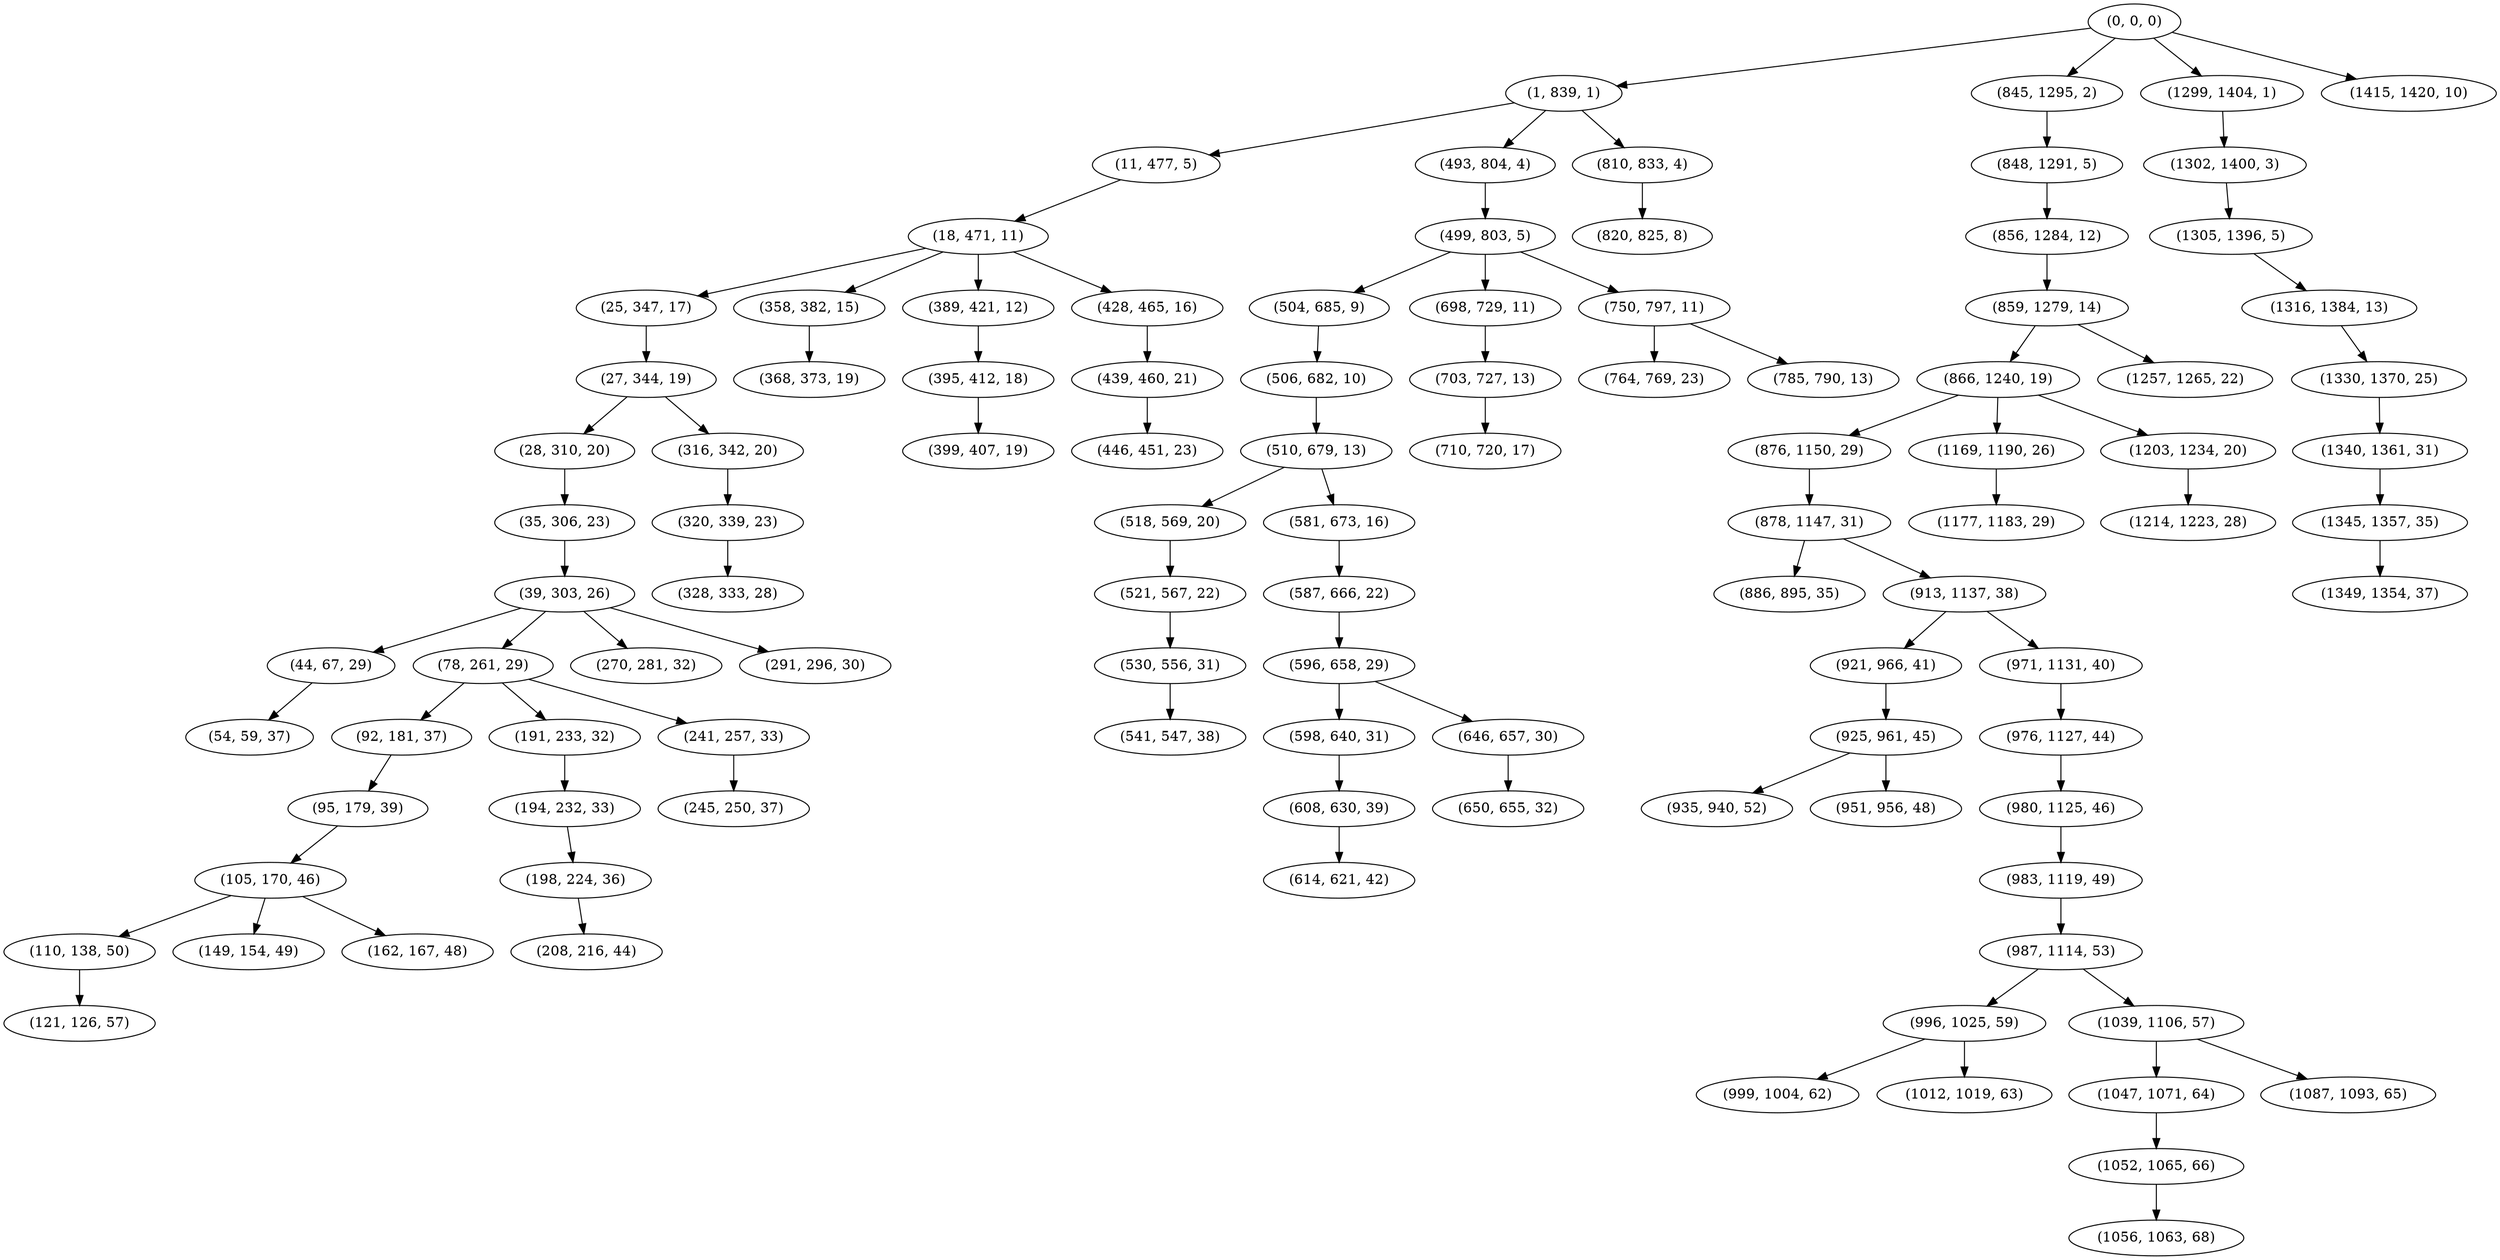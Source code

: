 digraph tree {
    "(0, 0, 0)";
    "(1, 839, 1)";
    "(11, 477, 5)";
    "(18, 471, 11)";
    "(25, 347, 17)";
    "(27, 344, 19)";
    "(28, 310, 20)";
    "(35, 306, 23)";
    "(39, 303, 26)";
    "(44, 67, 29)";
    "(54, 59, 37)";
    "(78, 261, 29)";
    "(92, 181, 37)";
    "(95, 179, 39)";
    "(105, 170, 46)";
    "(110, 138, 50)";
    "(121, 126, 57)";
    "(149, 154, 49)";
    "(162, 167, 48)";
    "(191, 233, 32)";
    "(194, 232, 33)";
    "(198, 224, 36)";
    "(208, 216, 44)";
    "(241, 257, 33)";
    "(245, 250, 37)";
    "(270, 281, 32)";
    "(291, 296, 30)";
    "(316, 342, 20)";
    "(320, 339, 23)";
    "(328, 333, 28)";
    "(358, 382, 15)";
    "(368, 373, 19)";
    "(389, 421, 12)";
    "(395, 412, 18)";
    "(399, 407, 19)";
    "(428, 465, 16)";
    "(439, 460, 21)";
    "(446, 451, 23)";
    "(493, 804, 4)";
    "(499, 803, 5)";
    "(504, 685, 9)";
    "(506, 682, 10)";
    "(510, 679, 13)";
    "(518, 569, 20)";
    "(521, 567, 22)";
    "(530, 556, 31)";
    "(541, 547, 38)";
    "(581, 673, 16)";
    "(587, 666, 22)";
    "(596, 658, 29)";
    "(598, 640, 31)";
    "(608, 630, 39)";
    "(614, 621, 42)";
    "(646, 657, 30)";
    "(650, 655, 32)";
    "(698, 729, 11)";
    "(703, 727, 13)";
    "(710, 720, 17)";
    "(750, 797, 11)";
    "(764, 769, 23)";
    "(785, 790, 13)";
    "(810, 833, 4)";
    "(820, 825, 8)";
    "(845, 1295, 2)";
    "(848, 1291, 5)";
    "(856, 1284, 12)";
    "(859, 1279, 14)";
    "(866, 1240, 19)";
    "(876, 1150, 29)";
    "(878, 1147, 31)";
    "(886, 895, 35)";
    "(913, 1137, 38)";
    "(921, 966, 41)";
    "(925, 961, 45)";
    "(935, 940, 52)";
    "(951, 956, 48)";
    "(971, 1131, 40)";
    "(976, 1127, 44)";
    "(980, 1125, 46)";
    "(983, 1119, 49)";
    "(987, 1114, 53)";
    "(996, 1025, 59)";
    "(999, 1004, 62)";
    "(1012, 1019, 63)";
    "(1039, 1106, 57)";
    "(1047, 1071, 64)";
    "(1052, 1065, 66)";
    "(1056, 1063, 68)";
    "(1087, 1093, 65)";
    "(1169, 1190, 26)";
    "(1177, 1183, 29)";
    "(1203, 1234, 20)";
    "(1214, 1223, 28)";
    "(1257, 1265, 22)";
    "(1299, 1404, 1)";
    "(1302, 1400, 3)";
    "(1305, 1396, 5)";
    "(1316, 1384, 13)";
    "(1330, 1370, 25)";
    "(1340, 1361, 31)";
    "(1345, 1357, 35)";
    "(1349, 1354, 37)";
    "(1415, 1420, 10)";
    "(0, 0, 0)" -> "(1, 839, 1)";
    "(0, 0, 0)" -> "(845, 1295, 2)";
    "(0, 0, 0)" -> "(1299, 1404, 1)";
    "(0, 0, 0)" -> "(1415, 1420, 10)";
    "(1, 839, 1)" -> "(11, 477, 5)";
    "(1, 839, 1)" -> "(493, 804, 4)";
    "(1, 839, 1)" -> "(810, 833, 4)";
    "(11, 477, 5)" -> "(18, 471, 11)";
    "(18, 471, 11)" -> "(25, 347, 17)";
    "(18, 471, 11)" -> "(358, 382, 15)";
    "(18, 471, 11)" -> "(389, 421, 12)";
    "(18, 471, 11)" -> "(428, 465, 16)";
    "(25, 347, 17)" -> "(27, 344, 19)";
    "(27, 344, 19)" -> "(28, 310, 20)";
    "(27, 344, 19)" -> "(316, 342, 20)";
    "(28, 310, 20)" -> "(35, 306, 23)";
    "(35, 306, 23)" -> "(39, 303, 26)";
    "(39, 303, 26)" -> "(44, 67, 29)";
    "(39, 303, 26)" -> "(78, 261, 29)";
    "(39, 303, 26)" -> "(270, 281, 32)";
    "(39, 303, 26)" -> "(291, 296, 30)";
    "(44, 67, 29)" -> "(54, 59, 37)";
    "(78, 261, 29)" -> "(92, 181, 37)";
    "(78, 261, 29)" -> "(191, 233, 32)";
    "(78, 261, 29)" -> "(241, 257, 33)";
    "(92, 181, 37)" -> "(95, 179, 39)";
    "(95, 179, 39)" -> "(105, 170, 46)";
    "(105, 170, 46)" -> "(110, 138, 50)";
    "(105, 170, 46)" -> "(149, 154, 49)";
    "(105, 170, 46)" -> "(162, 167, 48)";
    "(110, 138, 50)" -> "(121, 126, 57)";
    "(191, 233, 32)" -> "(194, 232, 33)";
    "(194, 232, 33)" -> "(198, 224, 36)";
    "(198, 224, 36)" -> "(208, 216, 44)";
    "(241, 257, 33)" -> "(245, 250, 37)";
    "(316, 342, 20)" -> "(320, 339, 23)";
    "(320, 339, 23)" -> "(328, 333, 28)";
    "(358, 382, 15)" -> "(368, 373, 19)";
    "(389, 421, 12)" -> "(395, 412, 18)";
    "(395, 412, 18)" -> "(399, 407, 19)";
    "(428, 465, 16)" -> "(439, 460, 21)";
    "(439, 460, 21)" -> "(446, 451, 23)";
    "(493, 804, 4)" -> "(499, 803, 5)";
    "(499, 803, 5)" -> "(504, 685, 9)";
    "(499, 803, 5)" -> "(698, 729, 11)";
    "(499, 803, 5)" -> "(750, 797, 11)";
    "(504, 685, 9)" -> "(506, 682, 10)";
    "(506, 682, 10)" -> "(510, 679, 13)";
    "(510, 679, 13)" -> "(518, 569, 20)";
    "(510, 679, 13)" -> "(581, 673, 16)";
    "(518, 569, 20)" -> "(521, 567, 22)";
    "(521, 567, 22)" -> "(530, 556, 31)";
    "(530, 556, 31)" -> "(541, 547, 38)";
    "(581, 673, 16)" -> "(587, 666, 22)";
    "(587, 666, 22)" -> "(596, 658, 29)";
    "(596, 658, 29)" -> "(598, 640, 31)";
    "(596, 658, 29)" -> "(646, 657, 30)";
    "(598, 640, 31)" -> "(608, 630, 39)";
    "(608, 630, 39)" -> "(614, 621, 42)";
    "(646, 657, 30)" -> "(650, 655, 32)";
    "(698, 729, 11)" -> "(703, 727, 13)";
    "(703, 727, 13)" -> "(710, 720, 17)";
    "(750, 797, 11)" -> "(764, 769, 23)";
    "(750, 797, 11)" -> "(785, 790, 13)";
    "(810, 833, 4)" -> "(820, 825, 8)";
    "(845, 1295, 2)" -> "(848, 1291, 5)";
    "(848, 1291, 5)" -> "(856, 1284, 12)";
    "(856, 1284, 12)" -> "(859, 1279, 14)";
    "(859, 1279, 14)" -> "(866, 1240, 19)";
    "(859, 1279, 14)" -> "(1257, 1265, 22)";
    "(866, 1240, 19)" -> "(876, 1150, 29)";
    "(866, 1240, 19)" -> "(1169, 1190, 26)";
    "(866, 1240, 19)" -> "(1203, 1234, 20)";
    "(876, 1150, 29)" -> "(878, 1147, 31)";
    "(878, 1147, 31)" -> "(886, 895, 35)";
    "(878, 1147, 31)" -> "(913, 1137, 38)";
    "(913, 1137, 38)" -> "(921, 966, 41)";
    "(913, 1137, 38)" -> "(971, 1131, 40)";
    "(921, 966, 41)" -> "(925, 961, 45)";
    "(925, 961, 45)" -> "(935, 940, 52)";
    "(925, 961, 45)" -> "(951, 956, 48)";
    "(971, 1131, 40)" -> "(976, 1127, 44)";
    "(976, 1127, 44)" -> "(980, 1125, 46)";
    "(980, 1125, 46)" -> "(983, 1119, 49)";
    "(983, 1119, 49)" -> "(987, 1114, 53)";
    "(987, 1114, 53)" -> "(996, 1025, 59)";
    "(987, 1114, 53)" -> "(1039, 1106, 57)";
    "(996, 1025, 59)" -> "(999, 1004, 62)";
    "(996, 1025, 59)" -> "(1012, 1019, 63)";
    "(1039, 1106, 57)" -> "(1047, 1071, 64)";
    "(1039, 1106, 57)" -> "(1087, 1093, 65)";
    "(1047, 1071, 64)" -> "(1052, 1065, 66)";
    "(1052, 1065, 66)" -> "(1056, 1063, 68)";
    "(1169, 1190, 26)" -> "(1177, 1183, 29)";
    "(1203, 1234, 20)" -> "(1214, 1223, 28)";
    "(1299, 1404, 1)" -> "(1302, 1400, 3)";
    "(1302, 1400, 3)" -> "(1305, 1396, 5)";
    "(1305, 1396, 5)" -> "(1316, 1384, 13)";
    "(1316, 1384, 13)" -> "(1330, 1370, 25)";
    "(1330, 1370, 25)" -> "(1340, 1361, 31)";
    "(1340, 1361, 31)" -> "(1345, 1357, 35)";
    "(1345, 1357, 35)" -> "(1349, 1354, 37)";
}
